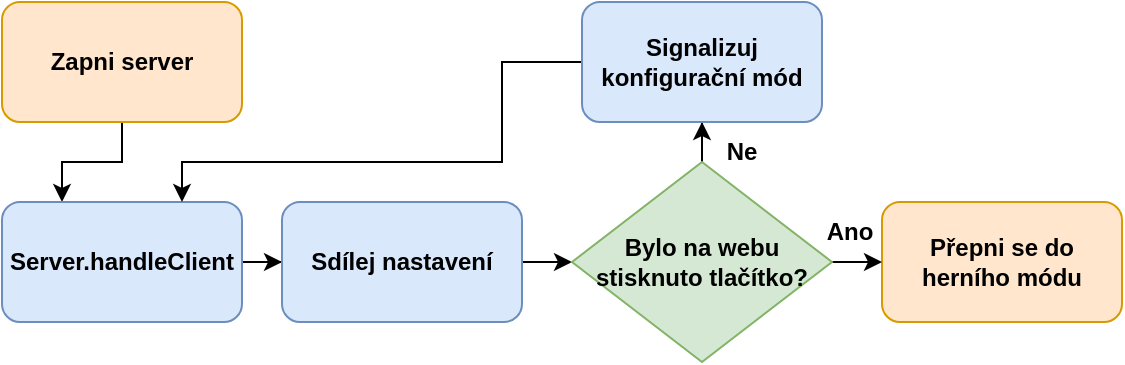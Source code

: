 <mxfile version="21.2.9" type="device">
  <diagram id="vy-kVrL346o2ZHW0nf3q" name="Stránka-1">
    <mxGraphModel dx="1816" dy="517" grid="1" gridSize="10" guides="1" tooltips="1" connect="1" arrows="1" fold="1" page="1" pageScale="1" pageWidth="827" pageHeight="1169" math="0" shadow="0">
      <root>
        <mxCell id="0" />
        <mxCell id="1" parent="0" />
        <mxCell id="ogMmAw-v47WA5XelZpfH-37" style="edgeStyle=orthogonalEdgeStyle;rounded=0;orthogonalLoop=1;jettySize=auto;html=1;fontStyle=1" parent="1" source="ogMmAw-v47WA5XelZpfH-3" target="ogMmAw-v47WA5XelZpfH-4" edge="1">
          <mxGeometry relative="1" as="geometry">
            <Array as="points">
              <mxPoint x="50" y="520" />
              <mxPoint x="20" y="520" />
            </Array>
          </mxGeometry>
        </mxCell>
        <mxCell id="ogMmAw-v47WA5XelZpfH-3" value="Zapni server" style="rounded=1;whiteSpace=wrap;html=1;fillColor=#ffe6cc;strokeColor=#d79b00;fontStyle=1" parent="1" vertex="1">
          <mxGeometry x="-10" y="440" width="120" height="60" as="geometry" />
        </mxCell>
        <mxCell id="z1CXe6EOh8OILP3nmHna-2" style="edgeStyle=orthogonalEdgeStyle;rounded=0;orthogonalLoop=1;jettySize=auto;html=1;entryX=0;entryY=0.5;entryDx=0;entryDy=0;fontStyle=1" edge="1" parent="1" source="ogMmAw-v47WA5XelZpfH-4" target="ogMmAw-v47WA5XelZpfH-5">
          <mxGeometry relative="1" as="geometry" />
        </mxCell>
        <mxCell id="ogMmAw-v47WA5XelZpfH-4" value="Server.handleClient" style="rounded=1;whiteSpace=wrap;html=1;fillColor=#dae8fc;strokeColor=#6c8ebf;fontStyle=1" parent="1" vertex="1">
          <mxGeometry x="-10" y="540" width="120" height="60" as="geometry" />
        </mxCell>
        <mxCell id="ogMmAw-v47WA5XelZpfH-53" style="edgeStyle=orthogonalEdgeStyle;rounded=0;orthogonalLoop=1;jettySize=auto;html=1;entryX=0;entryY=0.5;entryDx=0;entryDy=0;fontStyle=1" parent="1" source="ogMmAw-v47WA5XelZpfH-5" target="ogMmAw-v47WA5XelZpfH-52" edge="1">
          <mxGeometry relative="1" as="geometry" />
        </mxCell>
        <mxCell id="ogMmAw-v47WA5XelZpfH-5" value="Sdílej nastavení" style="rounded=1;whiteSpace=wrap;html=1;fillColor=#dae8fc;strokeColor=#6c8ebf;fontStyle=1" parent="1" vertex="1">
          <mxGeometry x="130" y="540" width="120" height="60" as="geometry" />
        </mxCell>
        <mxCell id="ogMmAw-v47WA5XelZpfH-51" value="&lt;div&gt;Přepni se do &lt;br&gt;&lt;/div&gt;&lt;div&gt;herního módu&lt;/div&gt;" style="rounded=1;whiteSpace=wrap;html=1;fillColor=#ffe6cc;strokeColor=#d79b00;fontStyle=1" parent="1" vertex="1">
          <mxGeometry x="430" y="540" width="120" height="60" as="geometry" />
        </mxCell>
        <mxCell id="ogMmAw-v47WA5XelZpfH-57" style="edgeStyle=orthogonalEdgeStyle;rounded=0;orthogonalLoop=1;jettySize=auto;html=1;entryX=0;entryY=0.5;entryDx=0;entryDy=0;fontStyle=1" parent="1" source="ogMmAw-v47WA5XelZpfH-52" target="ogMmAw-v47WA5XelZpfH-51" edge="1">
          <mxGeometry relative="1" as="geometry" />
        </mxCell>
        <mxCell id="z1CXe6EOh8OILP3nmHna-4" style="edgeStyle=orthogonalEdgeStyle;rounded=0;orthogonalLoop=1;jettySize=auto;html=1;fontStyle=1" edge="1" parent="1" source="ogMmAw-v47WA5XelZpfH-52" target="z1CXe6EOh8OILP3nmHna-3">
          <mxGeometry relative="1" as="geometry" />
        </mxCell>
        <mxCell id="ogMmAw-v47WA5XelZpfH-52" value="&lt;div&gt;Bylo na webu &lt;br&gt;&lt;/div&gt;&lt;div&gt;stisknuto tlačítko?&lt;/div&gt;" style="rhombus;whiteSpace=wrap;html=1;fillColor=#d5e8d4;strokeColor=#82b366;fontStyle=1" parent="1" vertex="1">
          <mxGeometry x="275" y="520" width="130" height="100" as="geometry" />
        </mxCell>
        <mxCell id="ogMmAw-v47WA5XelZpfH-55" value="Ne" style="text;html=1;strokeColor=none;fillColor=none;align=center;verticalAlign=middle;whiteSpace=wrap;rounded=0;fontStyle=1" parent="1" vertex="1">
          <mxGeometry x="330" y="500" width="60" height="30" as="geometry" />
        </mxCell>
        <mxCell id="ogMmAw-v47WA5XelZpfH-56" value="Ano" style="text;html=1;strokeColor=none;fillColor=none;align=center;verticalAlign=middle;whiteSpace=wrap;rounded=0;fontStyle=1" parent="1" vertex="1">
          <mxGeometry x="384" y="540" width="60" height="30" as="geometry" />
        </mxCell>
        <mxCell id="z1CXe6EOh8OILP3nmHna-5" style="edgeStyle=orthogonalEdgeStyle;rounded=0;orthogonalLoop=1;jettySize=auto;html=1;entryX=0.75;entryY=0;entryDx=0;entryDy=0;fontStyle=1" edge="1" parent="1" source="z1CXe6EOh8OILP3nmHna-3" target="ogMmAw-v47WA5XelZpfH-4">
          <mxGeometry relative="1" as="geometry">
            <Array as="points">
              <mxPoint x="240" y="470" />
              <mxPoint x="240" y="520" />
              <mxPoint x="80" y="520" />
            </Array>
          </mxGeometry>
        </mxCell>
        <mxCell id="z1CXe6EOh8OILP3nmHna-3" value="Signalizuj konfigurační mód" style="rounded=1;whiteSpace=wrap;html=1;fillColor=#dae8fc;strokeColor=#6c8ebf;fontStyle=1" vertex="1" parent="1">
          <mxGeometry x="280" y="440" width="120" height="60" as="geometry" />
        </mxCell>
      </root>
    </mxGraphModel>
  </diagram>
</mxfile>
